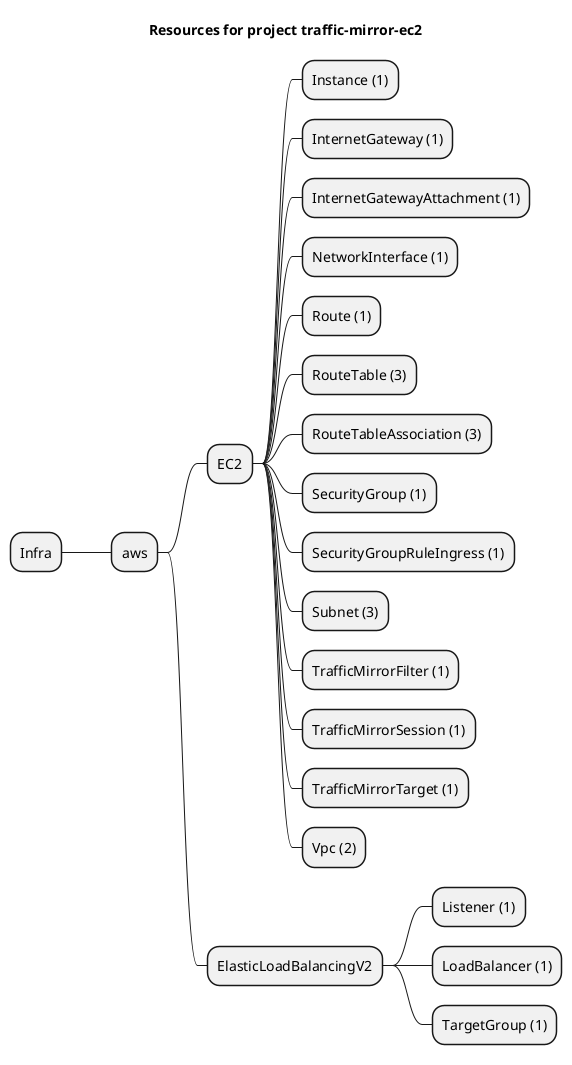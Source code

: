 @startmindmap
title Resources for project traffic-mirror-ec2
skinparam monochrome true
+ Infra
++ aws
+++ EC2
++++ Instance (1)
++++ InternetGateway (1)
++++ InternetGatewayAttachment (1)
++++ NetworkInterface (1)
++++ Route (1)
++++ RouteTable (3)
++++ RouteTableAssociation (3)
++++ SecurityGroup (1)
++++ SecurityGroupRuleIngress (1)
++++ Subnet (3)
++++ TrafficMirrorFilter (1)
++++ TrafficMirrorSession (1)
++++ TrafficMirrorTarget (1)
++++ Vpc (2)
+++ ElasticLoadBalancingV2
++++ Listener (1)
++++ LoadBalancer (1)
++++ TargetGroup (1)
@endmindmap